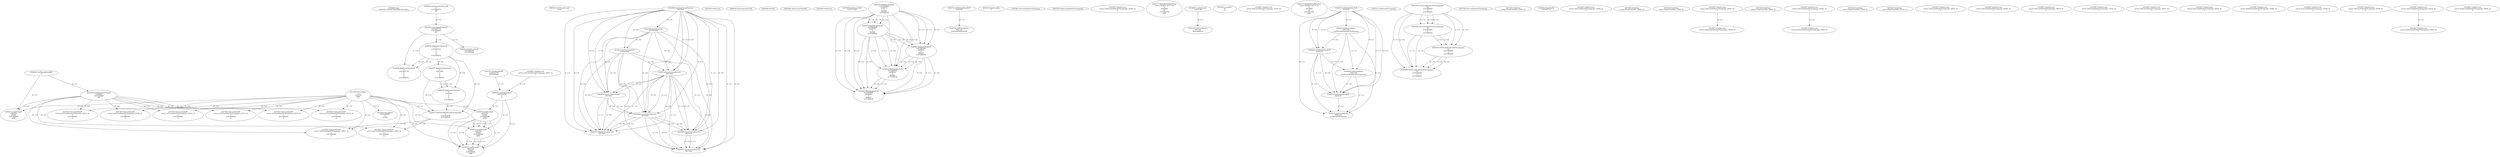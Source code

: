 // Global SCDG with merge call
digraph {
	0 [label="6850628.main
000352b73d5c8b7d5eb0dfecd2c3042a"]
	1 [label="4254480.GetModuleHandleW
0"]
	2 [label="6844434.SetThreadLocale
1024"]
	3 [label="4243965.InitializeCriticalSection
6917004"]
	4 [label="4243979.GetVersion
"]
	5 [label="4250188.GetSystemInfo
2147417660"]
	3 -> 5 [label="(0-->0)"]
	6 [label="6844540.GetCommandLineW
"]
	7 [label="4214413.GetStartupInfoW
2147417624"]
	3 -> 7 [label="(0-->0)"]
	5 -> 7 [label="(0-->0)"]
	8 [label="6844560.GetACP
"]
	9 [label="6844580.GetCurrentThreadId
"]
	10 [label="4250204.GetVersion
"]
	11 [label="4276690.GetVersionExW
2147417420"]
	12 [label="4243306.GetModuleFileNameW
4194304
2147408904
522"]
	1 -> 12 [label="(0-->1)"]
	13 [label="4248064.GetModuleFileNameW
0
2147408370
261"]
	14 [label="4215383.VirtualAlloc
0
1310704
4096
4"]
	15 [label="4246338.RegOpenKeyExW
2147483649
4246772
0
983065
2147408236"]
	16 [label="4246372.RegOpenKeyExW
2147483650
4246772
0
983065
2147408236"]
	15 -> 16 [label="(2-->2)"]
	15 -> 16 [label="(4-->4)"]
	15 -> 16 [label="(5-->5)"]
	17 [label="4246402.RegOpenKeyExW
2147483649
4246832
0
983065
2147408236"]
	15 -> 17 [label="(1-->1)"]
	15 -> 17 [label="(4-->4)"]
	16 -> 17 [label="(4-->4)"]
	15 -> 17 [label="(5-->5)"]
	16 -> 17 [label="(5-->5)"]
	18 [label="4245741.GetModuleHandleW
4246160"]
	19 [label="4245758.GetProcAddress
9441320
GetLongPathNameW"]
	18 -> 19 [label="(0-->1)"]
	20 [label="4245785.GetLongPathNameW
2147407710
2147406542
261"]
	13 -> 20 [label="(3-->3)"]
	21 [label="4246556.RegQueryValueExW
0
2147407710
0
0
0
2147408232"]
	20 -> 21 [label="(1-->2)"]
	22 [label="4246635.RegQueryValueExW
0
4247000
0
0
0
2147408232"]
	21 -> 22 [label="(6-->6)"]
	23 [label="4246676.RegQueryValueExW
0
4247000
0
0
0
2147408232"]
	22 -> 23 [label="(2-->2)"]
	21 -> 23 [label="(6-->6)"]
	22 -> 23 [label="(6-->6)"]
	24 [label="4246722.RegCloseKey
0"]
	25 [label="4247883.GetUserDefaultUILanguage
"]
	26 [label="4245418.EnterCriticalSection
6917004"]
	3 -> 26 [label="(1-->1)"]
	3 -> 26 [label="(0-->0)"]
	5 -> 26 [label="(0-->0)"]
	7 -> 26 [label="(0-->0)"]
	27 [label="4245454.LeaveCriticalSection
6917004"]
	3 -> 27 [label="(1-->1)"]
	26 -> 27 [label="(1-->1)"]
	3 -> 27 [label="(0-->0)"]
	5 -> 27 [label="(0-->0)"]
	7 -> 27 [label="(0-->0)"]
	26 -> 27 [label="(0-->0)"]
	28 [label="4247923.GetSystemDefaultUILanguage
"]
	29 [label="4245469.LeaveCriticalSection
6917004"]
	3 -> 29 [label="(1-->1)"]
	26 -> 29 [label="(1-->1)"]
	27 -> 29 [label="(1-->1)"]
	3 -> 29 [label="(0-->0)"]
	5 -> 29 [label="(0-->0)"]
	7 -> 29 [label="(0-->0)"]
	26 -> 29 [label="(0-->0)"]
	27 -> 29 [label="(0-->0)"]
	30 [label="4245487.IsValidLocale
retval_GetSystemDefaultUILanguage_33385_32
2"]
	31 [label="4250171.MultiByteToWideChar
retval_GetACP_32773_32
0
4243948
10
2147403704
2047"]
	32 [label="4254893.LoadLibraryA
user32.dll"]
	33 [label="4255003.LocalAlloc
64
8"]
	34 [label="4255148.GetProcAddress
9441344
MessageBoxA"]
	32 -> 34 [label="(0-->1)"]
	35 [label="4244205.DeleteCriticalSection
6917004"]
	3 -> 35 [label="(1-->1)"]
	26 -> 35 [label="(1-->1)"]
	27 -> 35 [label="(1-->1)"]
	29 -> 35 [label="(1-->1)"]
	3 -> 35 [label="(0-->0)"]
	5 -> 35 [label="(0-->0)"]
	7 -> 35 [label="(0-->0)"]
	26 -> 35 [label="(0-->0)"]
	27 -> 35 [label="(0-->0)"]
	29 -> 35 [label="(0-->0)"]
	36 [label="4221262.VirtualFree
3223060480
0
32768"]
	14 -> 36 [label="(0-->1)"]
	37 [label="4246432.RegOpenKeyExW
2147483650
4246832
0
983065
2147408236"]
	16 -> 37 [label="(1-->1)"]
	17 -> 37 [label="(2-->2)"]
	15 -> 37 [label="(4-->4)"]
	16 -> 37 [label="(4-->4)"]
	17 -> 37 [label="(4-->4)"]
	15 -> 37 [label="(5-->5)"]
	16 -> 37 [label="(5-->5)"]
	17 -> 37 [label="(5-->5)"]
	38 [label="4246462.RegOpenKeyExW
2147483649
4246884
0
983065
2147408236"]
	15 -> 38 [label="(1-->1)"]
	17 -> 38 [label="(1-->1)"]
	15 -> 38 [label="(4-->4)"]
	16 -> 38 [label="(4-->4)"]
	17 -> 38 [label="(4-->4)"]
	37 -> 38 [label="(4-->4)"]
	15 -> 38 [label="(5-->5)"]
	16 -> 38 [label="(5-->5)"]
	17 -> 38 [label="(5-->5)"]
	37 -> 38 [label="(5-->5)"]
	39 [label="4246599.RegQueryValueExW
0
2147407710
0
0
0
2147408232"]
	20 -> 39 [label="(1-->2)"]
	21 -> 39 [label="(2-->2)"]
	21 -> 39 [label="(6-->6)"]
	40 [label="4245487.IsValidLocale
retval_GetUserDefaultUILanguage_33419_32
2"]
	41 [label="4250171.MultiByteToWideChar
retval_GetACP_32773_32
0
4243868
10
2147403704
2047"]
	42 [label="4244018.GetModuleHandleW
4244120"]
	43 [label="4244024.GetProcAddress
9441320
GetThreadPreferredUILanguages"]
	42 -> 43 [label="(0-->1)"]
	44 [label="4244044.GetModuleHandleW
4244120"]
	42 -> 44 [label="(1-->1)"]
	42 -> 44 [label="(0-->0)"]
	43 -> 44 [label="(1-->0)"]
	45 [label="4244050.GetProcAddress
9441320
SetThreadPreferredUILanguages"]
	42 -> 45 [label="(0-->1)"]
	43 -> 45 [label="(1-->1)"]
	44 -> 45 [label="(0-->1)"]
	46 [label="4244070.GetModuleHandleW
4244120"]
	42 -> 46 [label="(1-->1)"]
	44 -> 46 [label="(1-->1)"]
	42 -> 46 [label="(0-->0)"]
	43 -> 46 [label="(1-->0)"]
	44 -> 46 [label="(0-->0)"]
	45 -> 46 [label="(1-->0)"]
	47 [label="4244076.GetProcAddress
9441320
GetThreadUILanguage"]
	42 -> 47 [label="(0-->1)"]
	43 -> 47 [label="(1-->1)"]
	44 -> 47 [label="(0-->1)"]
	45 -> 47 [label="(1-->1)"]
	46 -> 47 [label="(0-->1)"]
	48 [label="4245487.IsValidLocale
retval_GetUserDefaultUILanguage_32953_32
2"]
	49 [label="4245121.GetThreadUILanguage
"]
	50 [label="4245059.GetThreadPreferredUILanguages
56
2147408200
0
2147408244"]
	51 [label="4245088.GetThreadPreferredUILanguages
56
2147408200
0
2147408244"]
	50 -> 51 [label="(1-->1)"]
	50 -> 51 [label="(2-->2)"]
	50 -> 51 [label="(4-->4)"]
	52 [label="4245215.SetThreadPreferredUILanguages
4
2147408220
2147408232"]
	14 -> 52 [label="(4-->1)"]
	21 -> 52 [label="(6-->3)"]
	22 -> 52 [label="(6-->3)"]
	23 -> 52 [label="(6-->3)"]
	53 [label="4245059.GetThreadPreferredUILanguages
56
2147408200
0
2147408240"]
	50 -> 53 [label="(1-->1)"]
	51 -> 53 [label="(1-->1)"]
	50 -> 53 [label="(2-->2)"]
	51 -> 53 [label="(2-->2)"]
	54 [label="4245088.GetThreadPreferredUILanguages
56
2147408200
0
2147408240"]
	50 -> 54 [label="(1-->1)"]
	51 -> 54 [label="(1-->1)"]
	53 -> 54 [label="(1-->1)"]
	50 -> 54 [label="(2-->2)"]
	51 -> 54 [label="(2-->2)"]
	53 -> 54 [label="(2-->2)"]
	53 -> 54 [label="(4-->4)"]
	55 [label="4245580.EnterCriticalSection
6917004"]
	3 -> 55 [label="(1-->1)"]
	26 -> 55 [label="(1-->1)"]
	29 -> 55 [label="(1-->1)"]
	3 -> 55 [label="(0-->0)"]
	5 -> 55 [label="(0-->0)"]
	7 -> 55 [label="(0-->0)"]
	26 -> 55 [label="(0-->0)"]
	29 -> 55 [label="(0-->0)"]
	56 [label="4245621.LeaveCriticalSection
6917004"]
	3 -> 56 [label="(1-->1)"]
	26 -> 56 [label="(1-->1)"]
	29 -> 56 [label="(1-->1)"]
	55 -> 56 [label="(1-->1)"]
	3 -> 56 [label="(0-->0)"]
	5 -> 56 [label="(0-->0)"]
	7 -> 56 [label="(0-->0)"]
	26 -> 56 [label="(0-->0)"]
	29 -> 56 [label="(0-->0)"]
	55 -> 56 [label="(0-->0)"]
	57 [label="4247558.GetUserDefaultUILanguage
"]
	58 [label="4247567.GetLocaleInfoW
retval_GetUserDefaultUILanguage_33631_32
3
2147408268
4"]
	12 -> 58 [label="(0-->2)"]
	14 -> 58 [label="(4-->4)"]
	52 -> 58 [label="(1-->4)"]
	59 [label="4247247.FindFirstFileW
3224341740
2147407640"]
	60 [label="4247263.FindClose
retval_FindFirstFileW_33641_32"]
	61 [label="4248145.LoadLibraryExW
3224341740
0
2"]
	59 -> 61 [label="(1-->1)"]
	48 -> 61 [label="(2-->3)"]
	62 [label="4250073.LoadStringW
9441340
65485
2147409468
4096"]
	61 -> 62 [label="(0-->1)"]
	14 -> 62 [label="(3-->4)"]
	63 [label="4245683.CharNextW
2147407716"]
	64 [label="4245487.IsValidLocale
retval_GetUserDefaultUILanguage_32954_32
2"]
	65 [label="4247567.GetLocaleInfoW
retval_GetUserDefaultUILanguage_33632_32
3
2147408268
4"]
	12 -> 65 [label="(0-->2)"]
	14 -> 65 [label="(4-->4)"]
	52 -> 65 [label="(1-->4)"]
	66 [label="4247263.FindClose
retval_FindFirstFileW_33642_32"]
	67 [label="4247567.GetLocaleInfoW
retval_GetUserDefaultUILanguage_33272_32
3
2147408268
4"]
	12 -> 67 [label="(0-->2)"]
	14 -> 67 [label="(4-->4)"]
	68 [label="4250073.LoadStringW
4194304
65485
2147409468
4096"]
	1 -> 68 [label="(0-->1)"]
	12 -> 68 [label="(1-->1)"]
	14 -> 68 [label="(3-->4)"]
	69 [label="4247263.FindClose
retval_FindFirstFileW_33592_32"]
	70 [label="4245487.IsValidLocale
retval_GetUserDefaultUILanguage_32921_32
2"]
	71 [label="4245487.IsValidLocale
retval_GetSystemDefaultUILanguage_33019_32
2"]
	70 -> 71 [label="(2-->2)"]
	72 [label="4247567.GetLocaleInfoW
retval_GetUserDefaultUILanguage_33223_32
3
2147408268
4"]
	12 -> 72 [label="(0-->2)"]
	14 -> 72 [label="(4-->4)"]
	73 [label="4247263.FindClose
retval_FindFirstFileW_33625_32"]
	74 [label="4245487.IsValidLocale
retval_GetUserDefaultUILanguage_32922_32
2"]
	75 [label="4245487.IsValidLocale
retval_GetSystemDefaultUILanguage_33020_32
2"]
	74 -> 75 [label="(2-->2)"]
	76 [label="4247567.GetLocaleInfoW
retval_GetUserDefaultUILanguage_33224_32
3
2147408268
4"]
	12 -> 76 [label="(0-->2)"]
	14 -> 76 [label="(4-->4)"]
	77 [label="4247263.FindClose
retval_FindFirstFileW_33626_32"]
	78 [label="4247567.GetLocaleInfoW
retval_GetUserDefaultUILanguage_33192_32
3
2147408268
4"]
	12 -> 78 [label="(0-->2)"]
	14 -> 78 [label="(4-->4)"]
	79 [label="4247263.FindClose
retval_FindFirstFileW_33734_32"]
	80 [label="4250073.LoadStringW
9441340
65484
2147409468
4096"]
	61 -> 80 [label="(0-->1)"]
	62 -> 80 [label="(1-->1)"]
	62 -> 80 [label="(3-->3)"]
	14 -> 80 [label="(3-->4)"]
	62 -> 80 [label="(4-->4)"]
	81 [label="4247567.GetLocaleInfoW
retval_GetUserDefaultUILanguage_33633_32
3
2147408268
4"]
	12 -> 81 [label="(0-->2)"]
	14 -> 81 [label="(4-->4)"]
	82 [label="4245487.IsValidLocale
retval_GetUserDefaultUILanguage_32976_32
2"]
	83 [label="4247567.GetLocaleInfoW
retval_GetUserDefaultUILanguage_33634_32
3
2147408268
4"]
	12 -> 83 [label="(0-->2)"]
	14 -> 83 [label="(4-->4)"]
	84 [label="4245487.IsValidLocale
retval_GetUserDefaultUILanguage_32920_32
2"]
	85 [label="4245487.IsValidLocale
retval_GetUserDefaultUILanguage_32874_32
2"]
	86 [label="4245487.IsValidLocale
retval_GetUserDefaultUILanguage_33310_32
2"]
	87 [label="4245487.IsValidLocale
retval_GetUserDefaultUILanguage_32875_32
2"]
	88 [label="4245487.IsValidLocale
retval_GetUserDefaultUILanguage_32876_32
2"]
	89 [label="4245487.IsValidLocale
retval_GetSystemDefaultUILanguage_33386_32
2"]
	90 [label="4246014.FindFirstFileW
2147406542
2147407064"]
	20 -> 90 [label="(2-->1)"]
	91 [label="4245487.IsValidLocale
retval_GetUserDefaultUILanguage_33329_32
2"]
	92 [label="4250073.LoadStringW
9441340
65483
2147409468
4096"]
	61 -> 92 [label="(0-->1)"]
	62 -> 92 [label="(1-->1)"]
	80 -> 92 [label="(1-->1)"]
	62 -> 92 [label="(3-->3)"]
	80 -> 92 [label="(3-->3)"]
	14 -> 92 [label="(3-->4)"]
	62 -> 92 [label="(4-->4)"]
	80 -> 92 [label="(4-->4)"]
	93 [label="4245487.IsValidLocale
retval_GetUserDefaultUILanguage_32938_32
2"]
	94 [label="4245487.IsValidLocale
retval_GetUserDefaultUILanguage_33216_32
2"]
	95 [label="4245487.IsValidLocale
retval_GetSystemDefaultUILanguage_33549_32
2"]
	94 -> 95 [label="(2-->2)"]
	96 [label="4245487.IsValidLocale
retval_GetSystemDefaultUILanguage_33836_32
2"]
}
